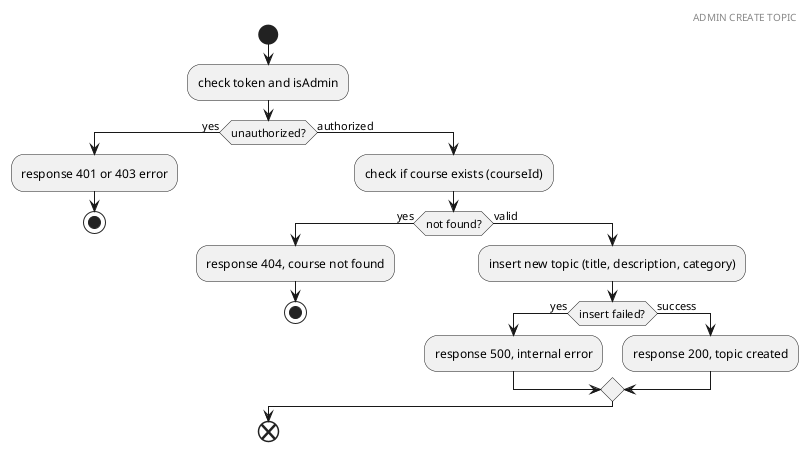@startuml Admin create topic
header ADMIN CREATE TOPIC
start
  :check token and isAdmin;
  if (unauthorized?) then (yes)
    :response 401 or 403 error;
    stop
  else (authorized)
    :check if course exists (courseId);
    if (not found?) then (yes)
      :response 404, course not found;
      stop
    else (valid)
      :insert new topic (title, description, category);
      if (insert failed?) then (yes)
        :response 500, internal error;
      else (success)
        :response 200, topic created;
      endif
    endif
  endif
end
@enduml
